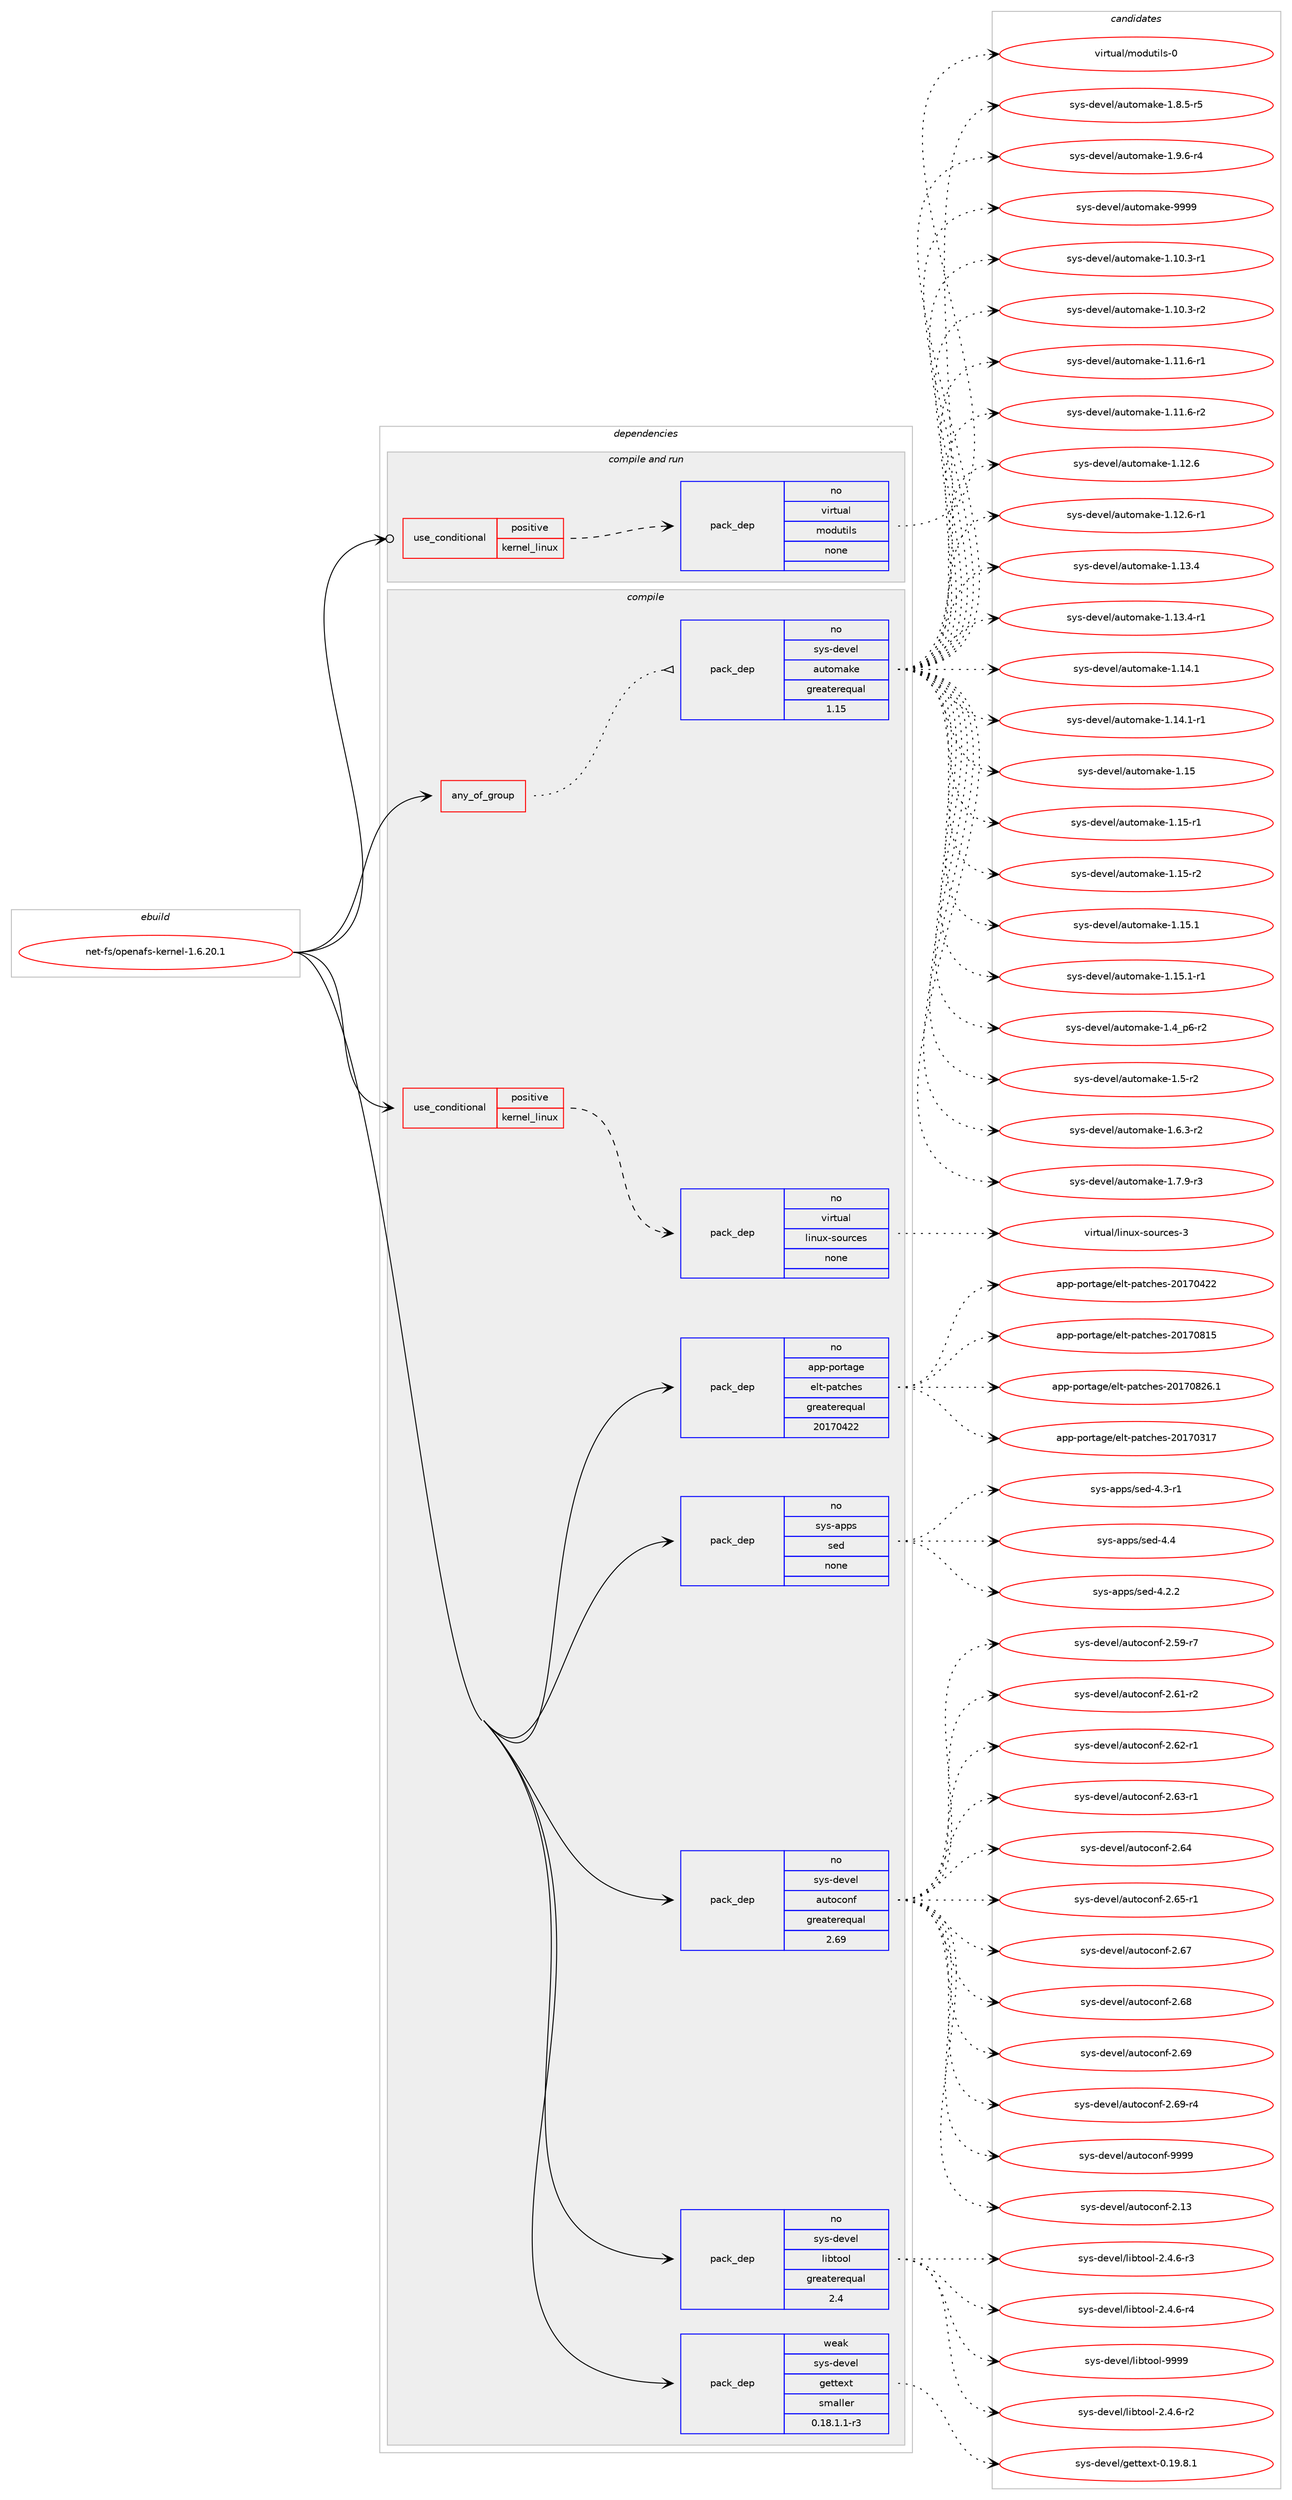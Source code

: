 digraph prolog {

# *************
# Graph options
# *************

newrank=true;
concentrate=true;
compound=true;
graph [rankdir=LR,fontname=Helvetica,fontsize=10,ranksep=1.5];#, ranksep=2.5, nodesep=0.2];
edge  [arrowhead=vee];
node  [fontname=Helvetica,fontsize=10];

# **********
# The ebuild
# **********

subgraph cluster_leftcol {
color=gray;
rank=same;
label=<<i>ebuild</i>>;
id [label="net-fs/openafs-kernel-1.6.20.1", color=red, width=4, href="../net-fs/openafs-kernel-1.6.20.1.svg"];
}

# ****************
# The dependencies
# ****************

subgraph cluster_midcol {
color=gray;
label=<<i>dependencies</i>>;
subgraph cluster_compile {
fillcolor="#eeeeee";
style=filled;
label=<<i>compile</i>>;
subgraph any6611 {
dependency410001 [label=<<TABLE BORDER="0" CELLBORDER="1" CELLSPACING="0" CELLPADDING="4"><TR><TD CELLPADDING="10">any_of_group</TD></TR></TABLE>>, shape=none, color=red];subgraph pack301770 {
dependency410002 [label=<<TABLE BORDER="0" CELLBORDER="1" CELLSPACING="0" CELLPADDING="4" WIDTH="220"><TR><TD ROWSPAN="6" CELLPADDING="30">pack_dep</TD></TR><TR><TD WIDTH="110">no</TD></TR><TR><TD>sys-devel</TD></TR><TR><TD>automake</TD></TR><TR><TD>greaterequal</TD></TR><TR><TD>1.15</TD></TR></TABLE>>, shape=none, color=blue];
}
dependency410001:e -> dependency410002:w [weight=20,style="dotted",arrowhead="oinv"];
}
id:e -> dependency410001:w [weight=20,style="solid",arrowhead="vee"];
subgraph cond101432 {
dependency410003 [label=<<TABLE BORDER="0" CELLBORDER="1" CELLSPACING="0" CELLPADDING="4"><TR><TD ROWSPAN="3" CELLPADDING="10">use_conditional</TD></TR><TR><TD>positive</TD></TR><TR><TD>kernel_linux</TD></TR></TABLE>>, shape=none, color=red];
subgraph pack301771 {
dependency410004 [label=<<TABLE BORDER="0" CELLBORDER="1" CELLSPACING="0" CELLPADDING="4" WIDTH="220"><TR><TD ROWSPAN="6" CELLPADDING="30">pack_dep</TD></TR><TR><TD WIDTH="110">no</TD></TR><TR><TD>virtual</TD></TR><TR><TD>linux-sources</TD></TR><TR><TD>none</TD></TR><TR><TD></TD></TR></TABLE>>, shape=none, color=blue];
}
dependency410003:e -> dependency410004:w [weight=20,style="dashed",arrowhead="vee"];
}
id:e -> dependency410003:w [weight=20,style="solid",arrowhead="vee"];
subgraph pack301772 {
dependency410005 [label=<<TABLE BORDER="0" CELLBORDER="1" CELLSPACING="0" CELLPADDING="4" WIDTH="220"><TR><TD ROWSPAN="6" CELLPADDING="30">pack_dep</TD></TR><TR><TD WIDTH="110">no</TD></TR><TR><TD>app-portage</TD></TR><TR><TD>elt-patches</TD></TR><TR><TD>greaterequal</TD></TR><TR><TD>20170422</TD></TR></TABLE>>, shape=none, color=blue];
}
id:e -> dependency410005:w [weight=20,style="solid",arrowhead="vee"];
subgraph pack301773 {
dependency410006 [label=<<TABLE BORDER="0" CELLBORDER="1" CELLSPACING="0" CELLPADDING="4" WIDTH="220"><TR><TD ROWSPAN="6" CELLPADDING="30">pack_dep</TD></TR><TR><TD WIDTH="110">no</TD></TR><TR><TD>sys-apps</TD></TR><TR><TD>sed</TD></TR><TR><TD>none</TD></TR><TR><TD></TD></TR></TABLE>>, shape=none, color=blue];
}
id:e -> dependency410006:w [weight=20,style="solid",arrowhead="vee"];
subgraph pack301774 {
dependency410007 [label=<<TABLE BORDER="0" CELLBORDER="1" CELLSPACING="0" CELLPADDING="4" WIDTH="220"><TR><TD ROWSPAN="6" CELLPADDING="30">pack_dep</TD></TR><TR><TD WIDTH="110">no</TD></TR><TR><TD>sys-devel</TD></TR><TR><TD>autoconf</TD></TR><TR><TD>greaterequal</TD></TR><TR><TD>2.69</TD></TR></TABLE>>, shape=none, color=blue];
}
id:e -> dependency410007:w [weight=20,style="solid",arrowhead="vee"];
subgraph pack301775 {
dependency410008 [label=<<TABLE BORDER="0" CELLBORDER="1" CELLSPACING="0" CELLPADDING="4" WIDTH="220"><TR><TD ROWSPAN="6" CELLPADDING="30">pack_dep</TD></TR><TR><TD WIDTH="110">no</TD></TR><TR><TD>sys-devel</TD></TR><TR><TD>libtool</TD></TR><TR><TD>greaterequal</TD></TR><TR><TD>2.4</TD></TR></TABLE>>, shape=none, color=blue];
}
id:e -> dependency410008:w [weight=20,style="solid",arrowhead="vee"];
subgraph pack301776 {
dependency410009 [label=<<TABLE BORDER="0" CELLBORDER="1" CELLSPACING="0" CELLPADDING="4" WIDTH="220"><TR><TD ROWSPAN="6" CELLPADDING="30">pack_dep</TD></TR><TR><TD WIDTH="110">weak</TD></TR><TR><TD>sys-devel</TD></TR><TR><TD>gettext</TD></TR><TR><TD>smaller</TD></TR><TR><TD>0.18.1.1-r3</TD></TR></TABLE>>, shape=none, color=blue];
}
id:e -> dependency410009:w [weight=20,style="solid",arrowhead="vee"];
}
subgraph cluster_compileandrun {
fillcolor="#eeeeee";
style=filled;
label=<<i>compile and run</i>>;
subgraph cond101433 {
dependency410010 [label=<<TABLE BORDER="0" CELLBORDER="1" CELLSPACING="0" CELLPADDING="4"><TR><TD ROWSPAN="3" CELLPADDING="10">use_conditional</TD></TR><TR><TD>positive</TD></TR><TR><TD>kernel_linux</TD></TR></TABLE>>, shape=none, color=red];
subgraph pack301777 {
dependency410011 [label=<<TABLE BORDER="0" CELLBORDER="1" CELLSPACING="0" CELLPADDING="4" WIDTH="220"><TR><TD ROWSPAN="6" CELLPADDING="30">pack_dep</TD></TR><TR><TD WIDTH="110">no</TD></TR><TR><TD>virtual</TD></TR><TR><TD>modutils</TD></TR><TR><TD>none</TD></TR><TR><TD></TD></TR></TABLE>>, shape=none, color=blue];
}
dependency410010:e -> dependency410011:w [weight=20,style="dashed",arrowhead="vee"];
}
id:e -> dependency410010:w [weight=20,style="solid",arrowhead="odotvee"];
}
subgraph cluster_run {
fillcolor="#eeeeee";
style=filled;
label=<<i>run</i>>;
}
}

# **************
# The candidates
# **************

subgraph cluster_choices {
rank=same;
color=gray;
label=<<i>candidates</i>>;

subgraph choice301770 {
color=black;
nodesep=1;
choice11512111545100101118101108479711711611110997107101454946494846514511449 [label="sys-devel/automake-1.10.3-r1", color=red, width=4,href="../sys-devel/automake-1.10.3-r1.svg"];
choice11512111545100101118101108479711711611110997107101454946494846514511450 [label="sys-devel/automake-1.10.3-r2", color=red, width=4,href="../sys-devel/automake-1.10.3-r2.svg"];
choice11512111545100101118101108479711711611110997107101454946494946544511449 [label="sys-devel/automake-1.11.6-r1", color=red, width=4,href="../sys-devel/automake-1.11.6-r1.svg"];
choice11512111545100101118101108479711711611110997107101454946494946544511450 [label="sys-devel/automake-1.11.6-r2", color=red, width=4,href="../sys-devel/automake-1.11.6-r2.svg"];
choice1151211154510010111810110847971171161111099710710145494649504654 [label="sys-devel/automake-1.12.6", color=red, width=4,href="../sys-devel/automake-1.12.6.svg"];
choice11512111545100101118101108479711711611110997107101454946495046544511449 [label="sys-devel/automake-1.12.6-r1", color=red, width=4,href="../sys-devel/automake-1.12.6-r1.svg"];
choice1151211154510010111810110847971171161111099710710145494649514652 [label="sys-devel/automake-1.13.4", color=red, width=4,href="../sys-devel/automake-1.13.4.svg"];
choice11512111545100101118101108479711711611110997107101454946495146524511449 [label="sys-devel/automake-1.13.4-r1", color=red, width=4,href="../sys-devel/automake-1.13.4-r1.svg"];
choice1151211154510010111810110847971171161111099710710145494649524649 [label="sys-devel/automake-1.14.1", color=red, width=4,href="../sys-devel/automake-1.14.1.svg"];
choice11512111545100101118101108479711711611110997107101454946495246494511449 [label="sys-devel/automake-1.14.1-r1", color=red, width=4,href="../sys-devel/automake-1.14.1-r1.svg"];
choice115121115451001011181011084797117116111109971071014549464953 [label="sys-devel/automake-1.15", color=red, width=4,href="../sys-devel/automake-1.15.svg"];
choice1151211154510010111810110847971171161111099710710145494649534511449 [label="sys-devel/automake-1.15-r1", color=red, width=4,href="../sys-devel/automake-1.15-r1.svg"];
choice1151211154510010111810110847971171161111099710710145494649534511450 [label="sys-devel/automake-1.15-r2", color=red, width=4,href="../sys-devel/automake-1.15-r2.svg"];
choice1151211154510010111810110847971171161111099710710145494649534649 [label="sys-devel/automake-1.15.1", color=red, width=4,href="../sys-devel/automake-1.15.1.svg"];
choice11512111545100101118101108479711711611110997107101454946495346494511449 [label="sys-devel/automake-1.15.1-r1", color=red, width=4,href="../sys-devel/automake-1.15.1-r1.svg"];
choice115121115451001011181011084797117116111109971071014549465295112544511450 [label="sys-devel/automake-1.4_p6-r2", color=red, width=4,href="../sys-devel/automake-1.4_p6-r2.svg"];
choice11512111545100101118101108479711711611110997107101454946534511450 [label="sys-devel/automake-1.5-r2", color=red, width=4,href="../sys-devel/automake-1.5-r2.svg"];
choice115121115451001011181011084797117116111109971071014549465446514511450 [label="sys-devel/automake-1.6.3-r2", color=red, width=4,href="../sys-devel/automake-1.6.3-r2.svg"];
choice115121115451001011181011084797117116111109971071014549465546574511451 [label="sys-devel/automake-1.7.9-r3", color=red, width=4,href="../sys-devel/automake-1.7.9-r3.svg"];
choice115121115451001011181011084797117116111109971071014549465646534511453 [label="sys-devel/automake-1.8.5-r5", color=red, width=4,href="../sys-devel/automake-1.8.5-r5.svg"];
choice115121115451001011181011084797117116111109971071014549465746544511452 [label="sys-devel/automake-1.9.6-r4", color=red, width=4,href="../sys-devel/automake-1.9.6-r4.svg"];
choice115121115451001011181011084797117116111109971071014557575757 [label="sys-devel/automake-9999", color=red, width=4,href="../sys-devel/automake-9999.svg"];
dependency410002:e -> choice11512111545100101118101108479711711611110997107101454946494846514511449:w [style=dotted,weight="100"];
dependency410002:e -> choice11512111545100101118101108479711711611110997107101454946494846514511450:w [style=dotted,weight="100"];
dependency410002:e -> choice11512111545100101118101108479711711611110997107101454946494946544511449:w [style=dotted,weight="100"];
dependency410002:e -> choice11512111545100101118101108479711711611110997107101454946494946544511450:w [style=dotted,weight="100"];
dependency410002:e -> choice1151211154510010111810110847971171161111099710710145494649504654:w [style=dotted,weight="100"];
dependency410002:e -> choice11512111545100101118101108479711711611110997107101454946495046544511449:w [style=dotted,weight="100"];
dependency410002:e -> choice1151211154510010111810110847971171161111099710710145494649514652:w [style=dotted,weight="100"];
dependency410002:e -> choice11512111545100101118101108479711711611110997107101454946495146524511449:w [style=dotted,weight="100"];
dependency410002:e -> choice1151211154510010111810110847971171161111099710710145494649524649:w [style=dotted,weight="100"];
dependency410002:e -> choice11512111545100101118101108479711711611110997107101454946495246494511449:w [style=dotted,weight="100"];
dependency410002:e -> choice115121115451001011181011084797117116111109971071014549464953:w [style=dotted,weight="100"];
dependency410002:e -> choice1151211154510010111810110847971171161111099710710145494649534511449:w [style=dotted,weight="100"];
dependency410002:e -> choice1151211154510010111810110847971171161111099710710145494649534511450:w [style=dotted,weight="100"];
dependency410002:e -> choice1151211154510010111810110847971171161111099710710145494649534649:w [style=dotted,weight="100"];
dependency410002:e -> choice11512111545100101118101108479711711611110997107101454946495346494511449:w [style=dotted,weight="100"];
dependency410002:e -> choice115121115451001011181011084797117116111109971071014549465295112544511450:w [style=dotted,weight="100"];
dependency410002:e -> choice11512111545100101118101108479711711611110997107101454946534511450:w [style=dotted,weight="100"];
dependency410002:e -> choice115121115451001011181011084797117116111109971071014549465446514511450:w [style=dotted,weight="100"];
dependency410002:e -> choice115121115451001011181011084797117116111109971071014549465546574511451:w [style=dotted,weight="100"];
dependency410002:e -> choice115121115451001011181011084797117116111109971071014549465646534511453:w [style=dotted,weight="100"];
dependency410002:e -> choice115121115451001011181011084797117116111109971071014549465746544511452:w [style=dotted,weight="100"];
dependency410002:e -> choice115121115451001011181011084797117116111109971071014557575757:w [style=dotted,weight="100"];
}
subgraph choice301771 {
color=black;
nodesep=1;
choice118105114116117971084710810511011712045115111117114991011154551 [label="virtual/linux-sources-3", color=red, width=4,href="../virtual/linux-sources-3.svg"];
dependency410004:e -> choice118105114116117971084710810511011712045115111117114991011154551:w [style=dotted,weight="100"];
}
subgraph choice301772 {
color=black;
nodesep=1;
choice97112112451121111141169710310147101108116451129711699104101115455048495548514955 [label="app-portage/elt-patches-20170317", color=red, width=4,href="../app-portage/elt-patches-20170317.svg"];
choice97112112451121111141169710310147101108116451129711699104101115455048495548525050 [label="app-portage/elt-patches-20170422", color=red, width=4,href="../app-portage/elt-patches-20170422.svg"];
choice97112112451121111141169710310147101108116451129711699104101115455048495548564953 [label="app-portage/elt-patches-20170815", color=red, width=4,href="../app-portage/elt-patches-20170815.svg"];
choice971121124511211111411697103101471011081164511297116991041011154550484955485650544649 [label="app-portage/elt-patches-20170826.1", color=red, width=4,href="../app-portage/elt-patches-20170826.1.svg"];
dependency410005:e -> choice97112112451121111141169710310147101108116451129711699104101115455048495548514955:w [style=dotted,weight="100"];
dependency410005:e -> choice97112112451121111141169710310147101108116451129711699104101115455048495548525050:w [style=dotted,weight="100"];
dependency410005:e -> choice97112112451121111141169710310147101108116451129711699104101115455048495548564953:w [style=dotted,weight="100"];
dependency410005:e -> choice971121124511211111411697103101471011081164511297116991041011154550484955485650544649:w [style=dotted,weight="100"];
}
subgraph choice301773 {
color=black;
nodesep=1;
choice115121115459711211211547115101100455246504650 [label="sys-apps/sed-4.2.2", color=red, width=4,href="../sys-apps/sed-4.2.2.svg"];
choice115121115459711211211547115101100455246514511449 [label="sys-apps/sed-4.3-r1", color=red, width=4,href="../sys-apps/sed-4.3-r1.svg"];
choice11512111545971121121154711510110045524652 [label="sys-apps/sed-4.4", color=red, width=4,href="../sys-apps/sed-4.4.svg"];
dependency410006:e -> choice115121115459711211211547115101100455246504650:w [style=dotted,weight="100"];
dependency410006:e -> choice115121115459711211211547115101100455246514511449:w [style=dotted,weight="100"];
dependency410006:e -> choice11512111545971121121154711510110045524652:w [style=dotted,weight="100"];
}
subgraph choice301774 {
color=black;
nodesep=1;
choice115121115451001011181011084797117116111991111101024550464951 [label="sys-devel/autoconf-2.13", color=red, width=4,href="../sys-devel/autoconf-2.13.svg"];
choice1151211154510010111810110847971171161119911111010245504653574511455 [label="sys-devel/autoconf-2.59-r7", color=red, width=4,href="../sys-devel/autoconf-2.59-r7.svg"];
choice1151211154510010111810110847971171161119911111010245504654494511450 [label="sys-devel/autoconf-2.61-r2", color=red, width=4,href="../sys-devel/autoconf-2.61-r2.svg"];
choice1151211154510010111810110847971171161119911111010245504654504511449 [label="sys-devel/autoconf-2.62-r1", color=red, width=4,href="../sys-devel/autoconf-2.62-r1.svg"];
choice1151211154510010111810110847971171161119911111010245504654514511449 [label="sys-devel/autoconf-2.63-r1", color=red, width=4,href="../sys-devel/autoconf-2.63-r1.svg"];
choice115121115451001011181011084797117116111991111101024550465452 [label="sys-devel/autoconf-2.64", color=red, width=4,href="../sys-devel/autoconf-2.64.svg"];
choice1151211154510010111810110847971171161119911111010245504654534511449 [label="sys-devel/autoconf-2.65-r1", color=red, width=4,href="../sys-devel/autoconf-2.65-r1.svg"];
choice115121115451001011181011084797117116111991111101024550465455 [label="sys-devel/autoconf-2.67", color=red, width=4,href="../sys-devel/autoconf-2.67.svg"];
choice115121115451001011181011084797117116111991111101024550465456 [label="sys-devel/autoconf-2.68", color=red, width=4,href="../sys-devel/autoconf-2.68.svg"];
choice115121115451001011181011084797117116111991111101024550465457 [label="sys-devel/autoconf-2.69", color=red, width=4,href="../sys-devel/autoconf-2.69.svg"];
choice1151211154510010111810110847971171161119911111010245504654574511452 [label="sys-devel/autoconf-2.69-r4", color=red, width=4,href="../sys-devel/autoconf-2.69-r4.svg"];
choice115121115451001011181011084797117116111991111101024557575757 [label="sys-devel/autoconf-9999", color=red, width=4,href="../sys-devel/autoconf-9999.svg"];
dependency410007:e -> choice115121115451001011181011084797117116111991111101024550464951:w [style=dotted,weight="100"];
dependency410007:e -> choice1151211154510010111810110847971171161119911111010245504653574511455:w [style=dotted,weight="100"];
dependency410007:e -> choice1151211154510010111810110847971171161119911111010245504654494511450:w [style=dotted,weight="100"];
dependency410007:e -> choice1151211154510010111810110847971171161119911111010245504654504511449:w [style=dotted,weight="100"];
dependency410007:e -> choice1151211154510010111810110847971171161119911111010245504654514511449:w [style=dotted,weight="100"];
dependency410007:e -> choice115121115451001011181011084797117116111991111101024550465452:w [style=dotted,weight="100"];
dependency410007:e -> choice1151211154510010111810110847971171161119911111010245504654534511449:w [style=dotted,weight="100"];
dependency410007:e -> choice115121115451001011181011084797117116111991111101024550465455:w [style=dotted,weight="100"];
dependency410007:e -> choice115121115451001011181011084797117116111991111101024550465456:w [style=dotted,weight="100"];
dependency410007:e -> choice115121115451001011181011084797117116111991111101024550465457:w [style=dotted,weight="100"];
dependency410007:e -> choice1151211154510010111810110847971171161119911111010245504654574511452:w [style=dotted,weight="100"];
dependency410007:e -> choice115121115451001011181011084797117116111991111101024557575757:w [style=dotted,weight="100"];
}
subgraph choice301775 {
color=black;
nodesep=1;
choice1151211154510010111810110847108105981161111111084550465246544511450 [label="sys-devel/libtool-2.4.6-r2", color=red, width=4,href="../sys-devel/libtool-2.4.6-r2.svg"];
choice1151211154510010111810110847108105981161111111084550465246544511451 [label="sys-devel/libtool-2.4.6-r3", color=red, width=4,href="../sys-devel/libtool-2.4.6-r3.svg"];
choice1151211154510010111810110847108105981161111111084550465246544511452 [label="sys-devel/libtool-2.4.6-r4", color=red, width=4,href="../sys-devel/libtool-2.4.6-r4.svg"];
choice1151211154510010111810110847108105981161111111084557575757 [label="sys-devel/libtool-9999", color=red, width=4,href="../sys-devel/libtool-9999.svg"];
dependency410008:e -> choice1151211154510010111810110847108105981161111111084550465246544511450:w [style=dotted,weight="100"];
dependency410008:e -> choice1151211154510010111810110847108105981161111111084550465246544511451:w [style=dotted,weight="100"];
dependency410008:e -> choice1151211154510010111810110847108105981161111111084550465246544511452:w [style=dotted,weight="100"];
dependency410008:e -> choice1151211154510010111810110847108105981161111111084557575757:w [style=dotted,weight="100"];
}
subgraph choice301776 {
color=black;
nodesep=1;
choice1151211154510010111810110847103101116116101120116454846495746564649 [label="sys-devel/gettext-0.19.8.1", color=red, width=4,href="../sys-devel/gettext-0.19.8.1.svg"];
dependency410009:e -> choice1151211154510010111810110847103101116116101120116454846495746564649:w [style=dotted,weight="100"];
}
subgraph choice301777 {
color=black;
nodesep=1;
choice11810511411611797108471091111001171161051081154548 [label="virtual/modutils-0", color=red, width=4,href="../virtual/modutils-0.svg"];
dependency410011:e -> choice11810511411611797108471091111001171161051081154548:w [style=dotted,weight="100"];
}
}

}
